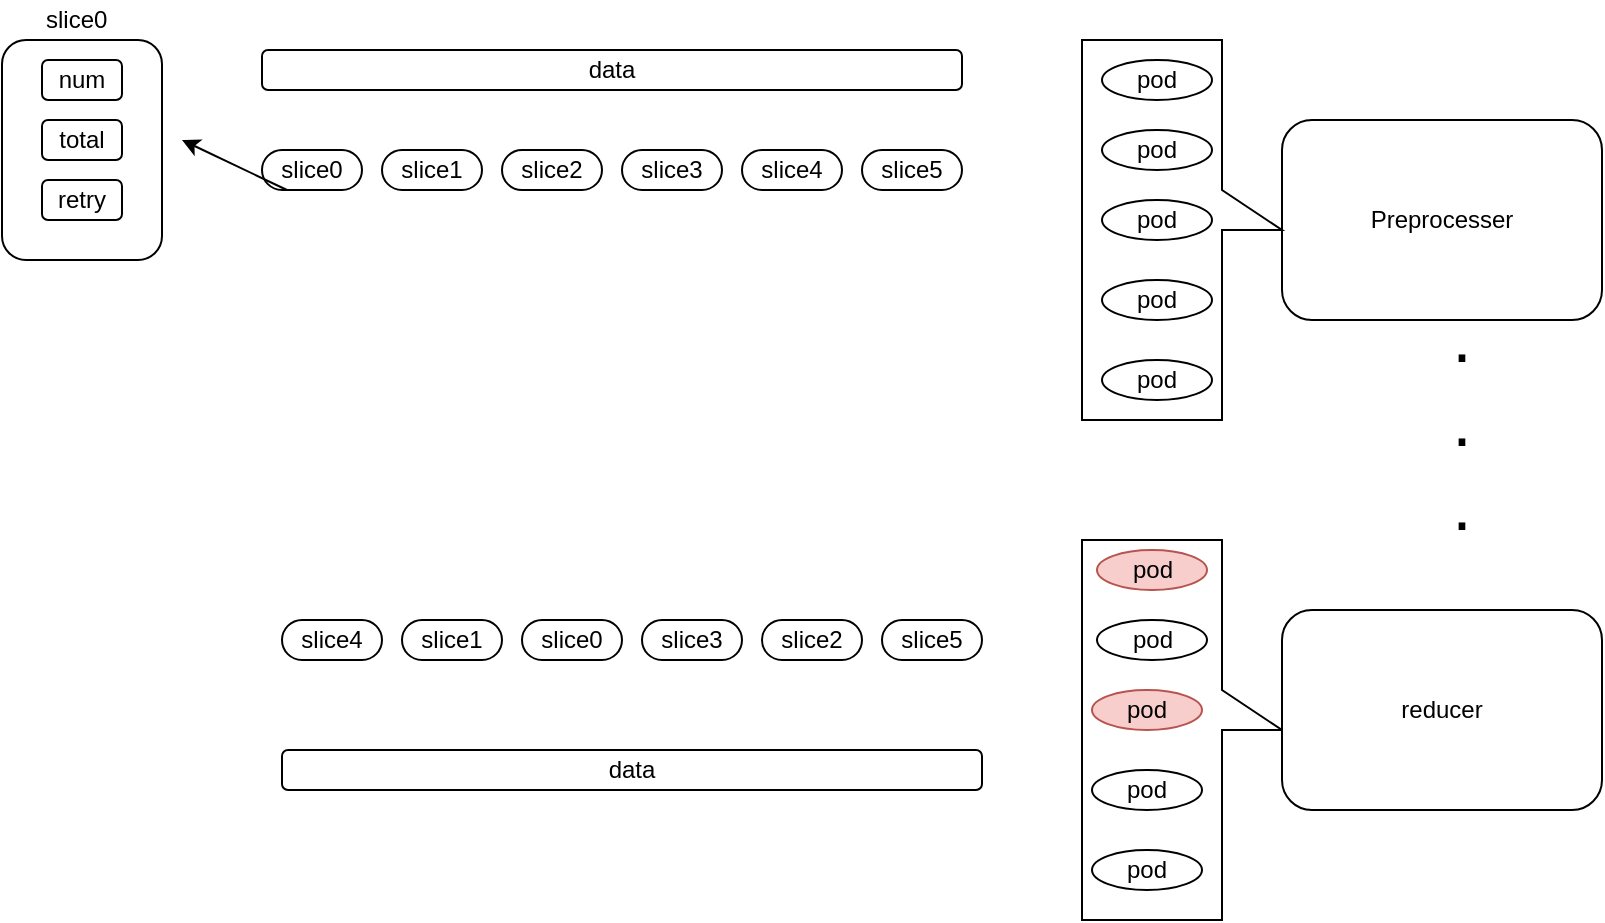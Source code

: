 <mxfile version="12.2.7" type="github" pages="1">
  <diagram id="QO00LDFU6H-l6BYkb17m" name="Page-1">
    <mxGraphModel dx="1408" dy="760" grid="1" gridSize="10" guides="1" tooltips="1" connect="1" arrows="1" fold="1" page="1" pageScale="1" pageWidth="850" pageHeight="1100" math="0" shadow="0">
      <root>
        <mxCell id="0"/>
        <mxCell id="1" parent="0"/>
        <mxCell id="2UyJOTvllaot-F4Iql_9-40" value="" style="shape=callout;whiteSpace=wrap;html=1;perimeter=calloutPerimeter;direction=north;" vertex="1" parent="1">
          <mxGeometry x="630" y="320" width="100" height="190" as="geometry"/>
        </mxCell>
        <mxCell id="2UyJOTvllaot-F4Iql_9-1" value="data" style="rounded=1;whiteSpace=wrap;html=1;" vertex="1" parent="1">
          <mxGeometry x="220" y="75" width="350" height="20" as="geometry"/>
        </mxCell>
        <mxCell id="2UyJOTvllaot-F4Iql_9-2" value="slice0" style="rounded=1;whiteSpace=wrap;html=1;arcSize=50;" vertex="1" parent="1">
          <mxGeometry x="220" y="125" width="50" height="20" as="geometry"/>
        </mxCell>
        <mxCell id="2UyJOTvllaot-F4Iql_9-3" value="slice1" style="rounded=1;whiteSpace=wrap;html=1;arcSize=50;" vertex="1" parent="1">
          <mxGeometry x="280" y="125" width="50" height="20" as="geometry"/>
        </mxCell>
        <mxCell id="2UyJOTvllaot-F4Iql_9-4" value="slice2" style="rounded=1;whiteSpace=wrap;html=1;arcSize=50;" vertex="1" parent="1">
          <mxGeometry x="340" y="125" width="50" height="20" as="geometry"/>
        </mxCell>
        <mxCell id="2UyJOTvllaot-F4Iql_9-5" value="slice3" style="rounded=1;whiteSpace=wrap;html=1;arcSize=50;" vertex="1" parent="1">
          <mxGeometry x="400" y="125" width="50" height="20" as="geometry"/>
        </mxCell>
        <mxCell id="2UyJOTvllaot-F4Iql_9-7" value="slice4" style="rounded=1;whiteSpace=wrap;html=1;arcSize=50;" vertex="1" parent="1">
          <mxGeometry x="460" y="125" width="50" height="20" as="geometry"/>
        </mxCell>
        <mxCell id="2UyJOTvllaot-F4Iql_9-8" value="slice5" style="rounded=1;whiteSpace=wrap;html=1;arcSize=50;" vertex="1" parent="1">
          <mxGeometry x="520" y="125" width="50" height="20" as="geometry"/>
        </mxCell>
        <mxCell id="2UyJOTvllaot-F4Iql_9-9" value="" style="endArrow=classic;html=1;exitX=0.25;exitY=1;exitDx=0;exitDy=0;" edge="1" parent="1" source="2UyJOTvllaot-F4Iql_9-2">
          <mxGeometry width="50" height="50" relative="1" as="geometry">
            <mxPoint x="230" y="150" as="sourcePoint"/>
            <mxPoint x="180" y="120" as="targetPoint"/>
          </mxGeometry>
        </mxCell>
        <mxCell id="2UyJOTvllaot-F4Iql_9-10" value="" style="rounded=1;whiteSpace=wrap;html=1;" vertex="1" parent="1">
          <mxGeometry x="90" y="70" width="80" height="110" as="geometry"/>
        </mxCell>
        <mxCell id="2UyJOTvllaot-F4Iql_9-15" value="num" style="rounded=1;whiteSpace=wrap;html=1;" vertex="1" parent="1">
          <mxGeometry x="110" y="80" width="40" height="20" as="geometry"/>
        </mxCell>
        <mxCell id="2UyJOTvllaot-F4Iql_9-16" value="total" style="rounded=1;whiteSpace=wrap;html=1;" vertex="1" parent="1">
          <mxGeometry x="110" y="110" width="40" height="20" as="geometry"/>
        </mxCell>
        <mxCell id="2UyJOTvllaot-F4Iql_9-19" value="retry" style="rounded=1;whiteSpace=wrap;html=1;" vertex="1" parent="1">
          <mxGeometry x="110" y="140" width="40" height="20" as="geometry"/>
        </mxCell>
        <mxCell id="2UyJOTvllaot-F4Iql_9-21" value="Preprocesser" style="rounded=1;whiteSpace=wrap;html=1;" vertex="1" parent="1">
          <mxGeometry x="730" y="110" width="160" height="100" as="geometry"/>
        </mxCell>
        <mxCell id="2UyJOTvllaot-F4Iql_9-22" value="" style="shape=callout;whiteSpace=wrap;html=1;perimeter=calloutPerimeter;direction=north;" vertex="1" parent="1">
          <mxGeometry x="630" y="70" width="100" height="190" as="geometry"/>
        </mxCell>
        <mxCell id="2UyJOTvllaot-F4Iql_9-26" value="pod" style="ellipse;whiteSpace=wrap;html=1;" vertex="1" parent="1">
          <mxGeometry x="640" y="115" width="55" height="20" as="geometry"/>
        </mxCell>
        <mxCell id="2UyJOTvllaot-F4Iql_9-27" value="pod" style="ellipse;whiteSpace=wrap;html=1;" vertex="1" parent="1">
          <mxGeometry x="640" y="80" width="55" height="20" as="geometry"/>
        </mxCell>
        <mxCell id="2UyJOTvllaot-F4Iql_9-28" value="pod" style="ellipse;whiteSpace=wrap;html=1;" vertex="1" parent="1">
          <mxGeometry x="640" y="150" width="55" height="20" as="geometry"/>
        </mxCell>
        <mxCell id="2UyJOTvllaot-F4Iql_9-29" value="pod" style="ellipse;whiteSpace=wrap;html=1;" vertex="1" parent="1">
          <mxGeometry x="640" y="230" width="55" height="20" as="geometry"/>
        </mxCell>
        <mxCell id="2UyJOTvllaot-F4Iql_9-30" value="pod" style="ellipse;whiteSpace=wrap;html=1;" vertex="1" parent="1">
          <mxGeometry x="640" y="190" width="55" height="20" as="geometry"/>
        </mxCell>
        <mxCell id="2UyJOTvllaot-F4Iql_9-32" value="reducer" style="rounded=1;whiteSpace=wrap;html=1;" vertex="1" parent="1">
          <mxGeometry x="730" y="355" width="160" height="100" as="geometry"/>
        </mxCell>
        <mxCell id="2UyJOTvllaot-F4Iql_9-33" value="&lt;font style=&quot;font-size: 35px&quot;&gt;.&lt;br&gt;.&lt;br&gt;.&lt;/font&gt;" style="text;html=1;strokeColor=none;fillColor=none;align=center;verticalAlign=middle;whiteSpace=wrap;rounded=0;" vertex="1" parent="1">
          <mxGeometry x="800" y="250" width="40" height="20" as="geometry"/>
        </mxCell>
        <mxCell id="2UyJOTvllaot-F4Iql_9-35" value="pod" style="ellipse;whiteSpace=wrap;html=1;" vertex="1" parent="1">
          <mxGeometry x="637.5" y="360" width="55" height="20" as="geometry"/>
        </mxCell>
        <mxCell id="2UyJOTvllaot-F4Iql_9-36" value="pod" style="ellipse;whiteSpace=wrap;html=1;fillColor=#f8cecc;strokeColor=#b85450;" vertex="1" parent="1">
          <mxGeometry x="637.5" y="325" width="55" height="20" as="geometry"/>
        </mxCell>
        <mxCell id="2UyJOTvllaot-F4Iql_9-37" value="pod" style="ellipse;whiteSpace=wrap;html=1;fillColor=#f8cecc;strokeColor=#b85450;" vertex="1" parent="1">
          <mxGeometry x="635" y="395" width="55" height="20" as="geometry"/>
        </mxCell>
        <mxCell id="2UyJOTvllaot-F4Iql_9-38" value="pod" style="ellipse;whiteSpace=wrap;html=1;" vertex="1" parent="1">
          <mxGeometry x="635" y="475" width="55" height="20" as="geometry"/>
        </mxCell>
        <mxCell id="2UyJOTvllaot-F4Iql_9-39" value="pod" style="ellipse;whiteSpace=wrap;html=1;" vertex="1" parent="1">
          <mxGeometry x="635" y="435" width="55" height="20" as="geometry"/>
        </mxCell>
        <mxCell id="2UyJOTvllaot-F4Iql_9-42" value="slice0" style="text;html=1;resizable=0;points=[];autosize=1;align=left;verticalAlign=top;spacingTop=-4;" vertex="1" parent="1">
          <mxGeometry x="110" y="50" width="50" height="20" as="geometry"/>
        </mxCell>
        <mxCell id="2UyJOTvllaot-F4Iql_9-43" value="slice1" style="rounded=1;whiteSpace=wrap;html=1;arcSize=50;" vertex="1" parent="1">
          <mxGeometry x="290" y="360" width="50" height="20" as="geometry"/>
        </mxCell>
        <mxCell id="2UyJOTvllaot-F4Iql_9-44" value="slice2" style="rounded=1;whiteSpace=wrap;html=1;arcSize=50;" vertex="1" parent="1">
          <mxGeometry x="470" y="360" width="50" height="20" as="geometry"/>
        </mxCell>
        <mxCell id="2UyJOTvllaot-F4Iql_9-45" value="slice3" style="rounded=1;whiteSpace=wrap;html=1;arcSize=50;" vertex="1" parent="1">
          <mxGeometry x="410" y="360" width="50" height="20" as="geometry"/>
        </mxCell>
        <mxCell id="2UyJOTvllaot-F4Iql_9-46" value="slice4" style="rounded=1;whiteSpace=wrap;html=1;arcSize=50;" vertex="1" parent="1">
          <mxGeometry x="230" y="360" width="50" height="20" as="geometry"/>
        </mxCell>
        <mxCell id="2UyJOTvllaot-F4Iql_9-47" value="slice5" style="rounded=1;whiteSpace=wrap;html=1;arcSize=50;" vertex="1" parent="1">
          <mxGeometry x="530" y="360" width="50" height="20" as="geometry"/>
        </mxCell>
        <mxCell id="2UyJOTvllaot-F4Iql_9-48" value="data" style="rounded=1;whiteSpace=wrap;html=1;" vertex="1" parent="1">
          <mxGeometry x="230" y="425" width="350" height="20" as="geometry"/>
        </mxCell>
        <mxCell id="2UyJOTvllaot-F4Iql_9-50" value="slice0" style="rounded=1;whiteSpace=wrap;html=1;arcSize=50;" vertex="1" parent="1">
          <mxGeometry x="350" y="360" width="50" height="20" as="geometry"/>
        </mxCell>
      </root>
    </mxGraphModel>
  </diagram>
</mxfile>
